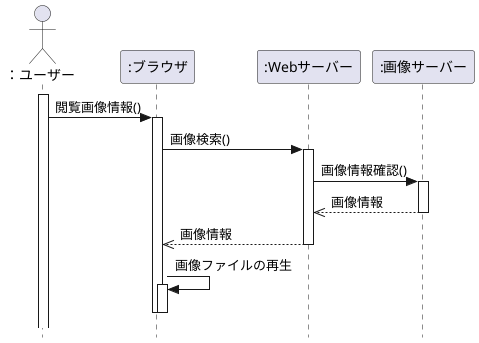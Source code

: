 @startuml Web画像検索
hide footbox
skinparam style strictuml
Actor "：ユーザー" as user
participant ":ブラウザ" as browser
participant ":Webサーバー" as web
participant ":画像サーバー" as server

activate user
user -> browser : 閲覧画像情報()
activate browser
browser -> web : 画像検索()
activate web
web -> server : 画像情報確認()
activate server
server -->> web : 画像情報
deactivate server

web -->> browser : 画像情報
deactivate web

browser -> browser : 画像ファイルの再生
activate browser
deactivate browser
deactivate browser

@enduml